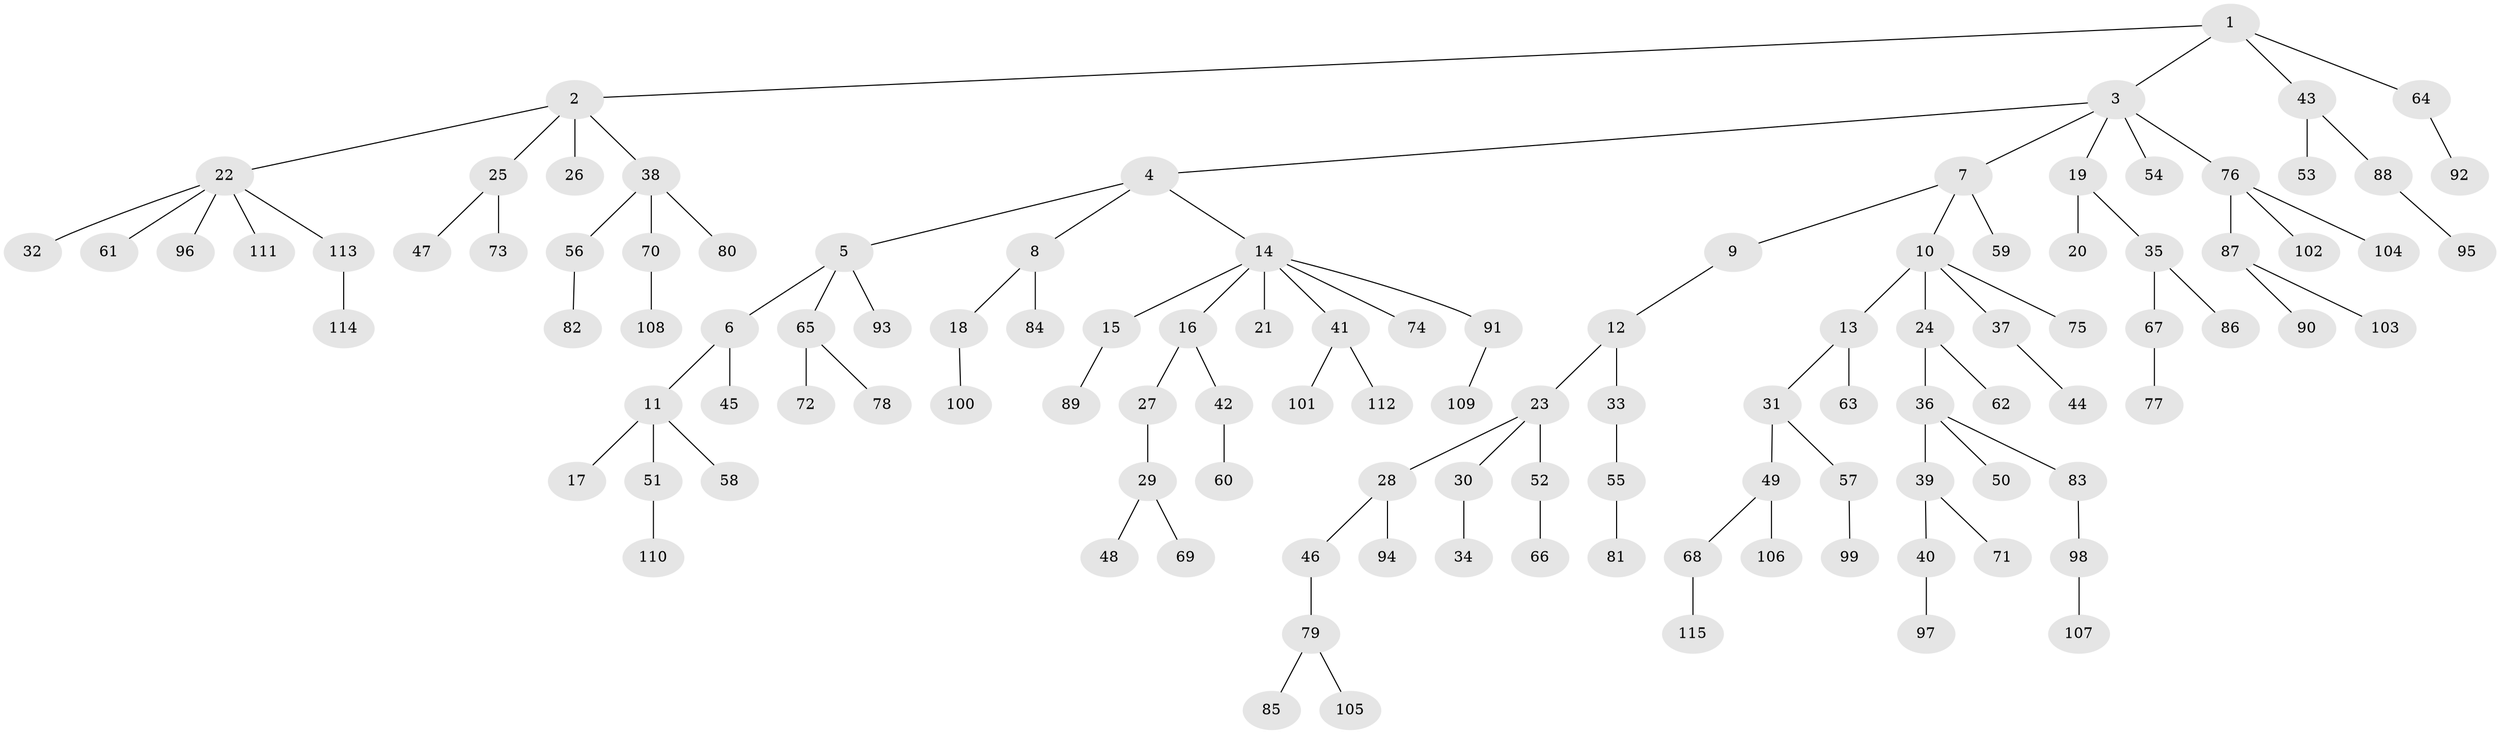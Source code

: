 // Generated by graph-tools (version 1.1) at 2025/02/03/09/25 03:02:23]
// undirected, 115 vertices, 114 edges
graph export_dot {
graph [start="1"]
  node [color=gray90,style=filled];
  1;
  2;
  3;
  4;
  5;
  6;
  7;
  8;
  9;
  10;
  11;
  12;
  13;
  14;
  15;
  16;
  17;
  18;
  19;
  20;
  21;
  22;
  23;
  24;
  25;
  26;
  27;
  28;
  29;
  30;
  31;
  32;
  33;
  34;
  35;
  36;
  37;
  38;
  39;
  40;
  41;
  42;
  43;
  44;
  45;
  46;
  47;
  48;
  49;
  50;
  51;
  52;
  53;
  54;
  55;
  56;
  57;
  58;
  59;
  60;
  61;
  62;
  63;
  64;
  65;
  66;
  67;
  68;
  69;
  70;
  71;
  72;
  73;
  74;
  75;
  76;
  77;
  78;
  79;
  80;
  81;
  82;
  83;
  84;
  85;
  86;
  87;
  88;
  89;
  90;
  91;
  92;
  93;
  94;
  95;
  96;
  97;
  98;
  99;
  100;
  101;
  102;
  103;
  104;
  105;
  106;
  107;
  108;
  109;
  110;
  111;
  112;
  113;
  114;
  115;
  1 -- 2;
  1 -- 3;
  1 -- 43;
  1 -- 64;
  2 -- 22;
  2 -- 25;
  2 -- 26;
  2 -- 38;
  3 -- 4;
  3 -- 7;
  3 -- 19;
  3 -- 54;
  3 -- 76;
  4 -- 5;
  4 -- 8;
  4 -- 14;
  5 -- 6;
  5 -- 65;
  5 -- 93;
  6 -- 11;
  6 -- 45;
  7 -- 9;
  7 -- 10;
  7 -- 59;
  8 -- 18;
  8 -- 84;
  9 -- 12;
  10 -- 13;
  10 -- 24;
  10 -- 37;
  10 -- 75;
  11 -- 17;
  11 -- 51;
  11 -- 58;
  12 -- 23;
  12 -- 33;
  13 -- 31;
  13 -- 63;
  14 -- 15;
  14 -- 16;
  14 -- 21;
  14 -- 41;
  14 -- 74;
  14 -- 91;
  15 -- 89;
  16 -- 27;
  16 -- 42;
  18 -- 100;
  19 -- 20;
  19 -- 35;
  22 -- 32;
  22 -- 61;
  22 -- 96;
  22 -- 111;
  22 -- 113;
  23 -- 28;
  23 -- 30;
  23 -- 52;
  24 -- 36;
  24 -- 62;
  25 -- 47;
  25 -- 73;
  27 -- 29;
  28 -- 46;
  28 -- 94;
  29 -- 48;
  29 -- 69;
  30 -- 34;
  31 -- 49;
  31 -- 57;
  33 -- 55;
  35 -- 67;
  35 -- 86;
  36 -- 39;
  36 -- 50;
  36 -- 83;
  37 -- 44;
  38 -- 56;
  38 -- 70;
  38 -- 80;
  39 -- 40;
  39 -- 71;
  40 -- 97;
  41 -- 101;
  41 -- 112;
  42 -- 60;
  43 -- 53;
  43 -- 88;
  46 -- 79;
  49 -- 68;
  49 -- 106;
  51 -- 110;
  52 -- 66;
  55 -- 81;
  56 -- 82;
  57 -- 99;
  64 -- 92;
  65 -- 72;
  65 -- 78;
  67 -- 77;
  68 -- 115;
  70 -- 108;
  76 -- 87;
  76 -- 102;
  76 -- 104;
  79 -- 85;
  79 -- 105;
  83 -- 98;
  87 -- 90;
  87 -- 103;
  88 -- 95;
  91 -- 109;
  98 -- 107;
  113 -- 114;
}
